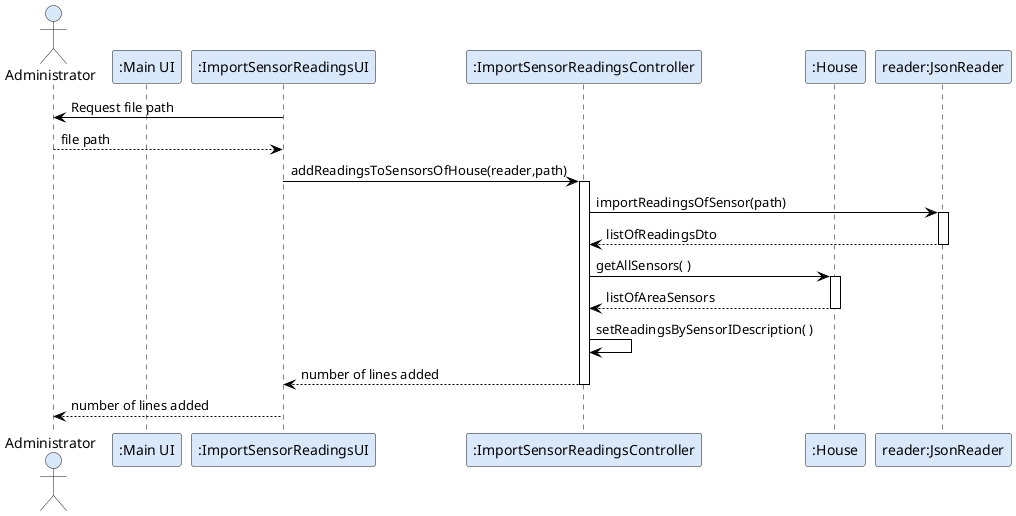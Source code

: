 @startuml

actor "Administrator" as P #DAE8FC
participant ":Main UI" as M #DAE8FC
participant ":ImportSensorReadingsUI" as U #DAE8FC
participant ":ImportSensorReadingsController" as C #DAE8FC
participant ":House" as H #DAE8FC
participant "reader:JsonReader" as COX #DAE8FC

skinparam actor {
	BorderColor 6C8EBF
}

skinparam participant {
	BorderColor 6C8EBF
}

skinparam shadowing false

skinparam sequence {
	ArrowColor BLACK
	ActorBorderColor DeepSkyBlue
	LifeLineBorderColor BLACK
}


U -> P: Request file path
P-->U: file path
U->C:addReadingsToSensorsOfHouse(reader,path)
activate C
C->COX:importReadingsOfSensor(path)
activate COX
COX-->C:listOfReadingsDto
deactivate COX
C -> H: getAllSensors( )
activate H
H --> C: listOfAreaSensors
deactivate H
C -> C: setReadingsBySensorIDescription( )
C --> U: number of lines added
deactivate C
U --> P: number of lines added

@enduml